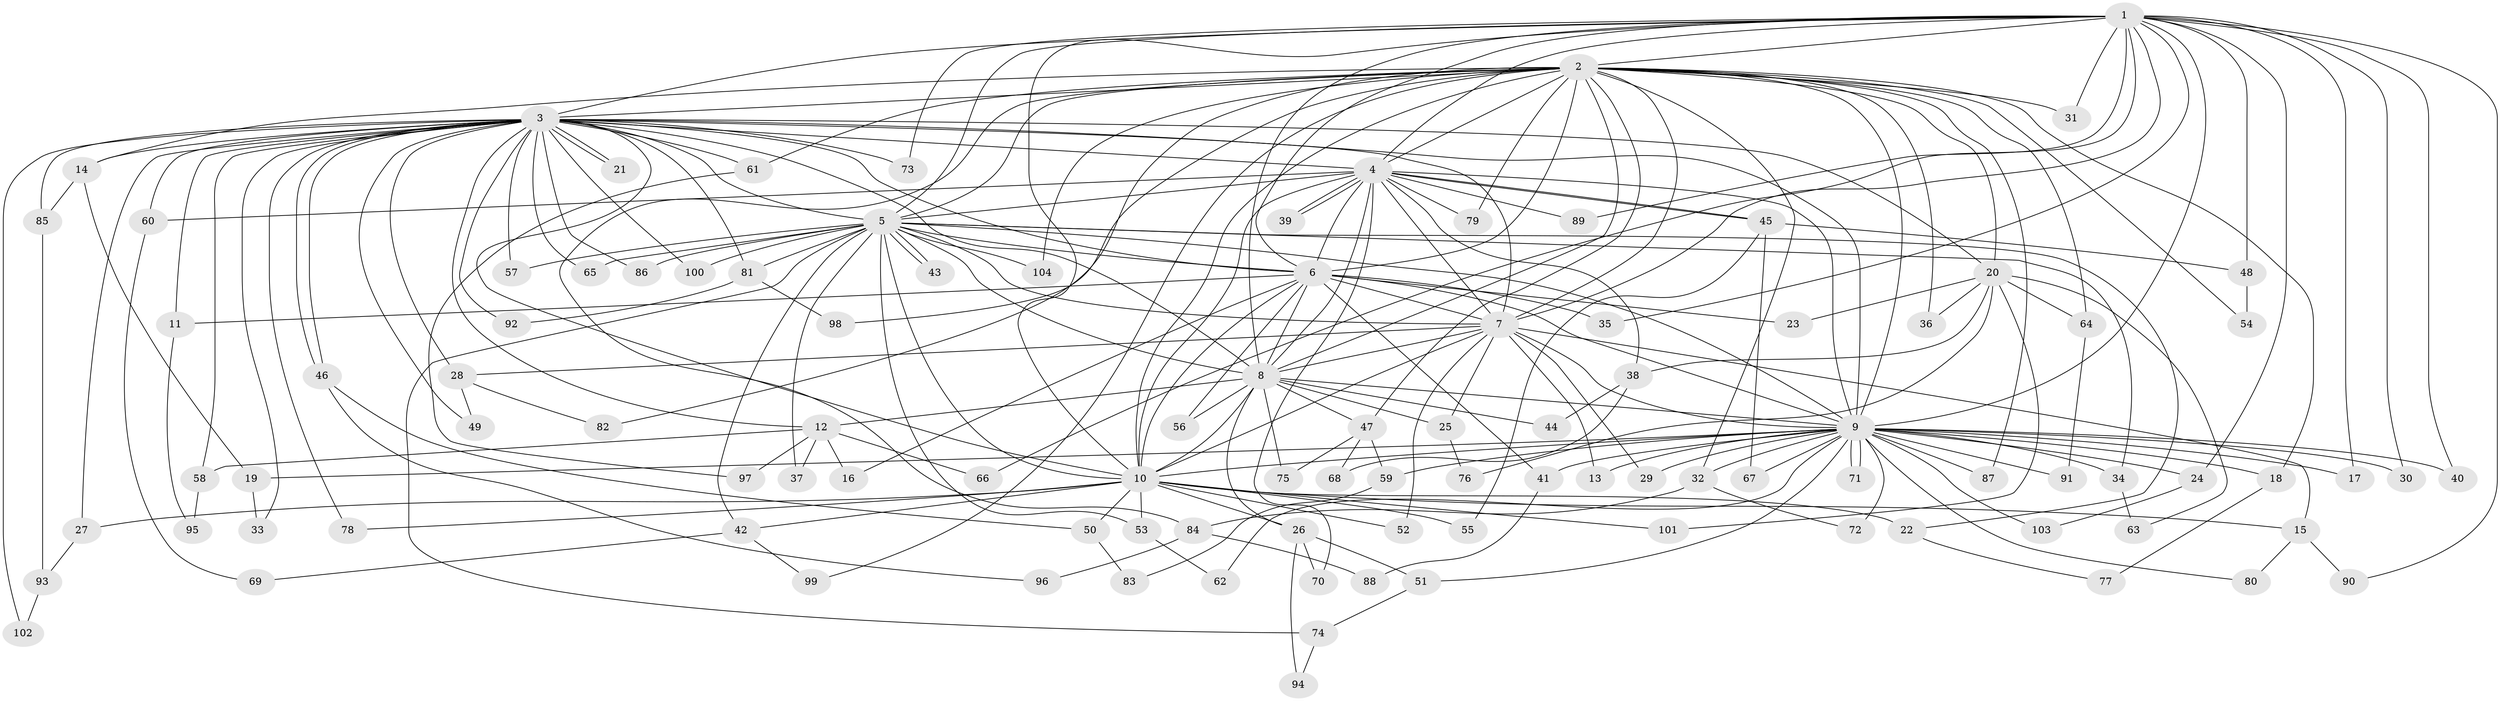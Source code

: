// coarse degree distribution, {21: 0.045454545454545456, 2: 0.29545454545454547, 14: 0.022727272727272728, 3: 0.1590909090909091, 5: 0.09090909090909091, 15: 0.045454545454545456, 9: 0.022727272727272728, 4: 0.13636363636363635, 1: 0.09090909090909091, 12: 0.022727272727272728, 6: 0.022727272727272728, 20: 0.022727272727272728, 16: 0.022727272727272728}
// Generated by graph-tools (version 1.1) at 2025/36/03/04/25 23:36:36]
// undirected, 104 vertices, 233 edges
graph export_dot {
  node [color=gray90,style=filled];
  1;
  2;
  3;
  4;
  5;
  6;
  7;
  8;
  9;
  10;
  11;
  12;
  13;
  14;
  15;
  16;
  17;
  18;
  19;
  20;
  21;
  22;
  23;
  24;
  25;
  26;
  27;
  28;
  29;
  30;
  31;
  32;
  33;
  34;
  35;
  36;
  37;
  38;
  39;
  40;
  41;
  42;
  43;
  44;
  45;
  46;
  47;
  48;
  49;
  50;
  51;
  52;
  53;
  54;
  55;
  56;
  57;
  58;
  59;
  60;
  61;
  62;
  63;
  64;
  65;
  66;
  67;
  68;
  69;
  70;
  71;
  72;
  73;
  74;
  75;
  76;
  77;
  78;
  79;
  80;
  81;
  82;
  83;
  84;
  85;
  86;
  87;
  88;
  89;
  90;
  91;
  92;
  93;
  94;
  95;
  96;
  97;
  98;
  99;
  100;
  101;
  102;
  103;
  104;
  1 -- 2;
  1 -- 3;
  1 -- 4;
  1 -- 5;
  1 -- 6;
  1 -- 7;
  1 -- 8;
  1 -- 9;
  1 -- 10;
  1 -- 17;
  1 -- 24;
  1 -- 30;
  1 -- 31;
  1 -- 35;
  1 -- 40;
  1 -- 48;
  1 -- 66;
  1 -- 73;
  1 -- 89;
  1 -- 90;
  2 -- 3;
  2 -- 4;
  2 -- 5;
  2 -- 6;
  2 -- 7;
  2 -- 8;
  2 -- 9;
  2 -- 10;
  2 -- 14;
  2 -- 18;
  2 -- 20;
  2 -- 31;
  2 -- 32;
  2 -- 36;
  2 -- 47;
  2 -- 54;
  2 -- 61;
  2 -- 64;
  2 -- 79;
  2 -- 82;
  2 -- 84;
  2 -- 87;
  2 -- 98;
  2 -- 99;
  2 -- 104;
  3 -- 4;
  3 -- 5;
  3 -- 6;
  3 -- 7;
  3 -- 8;
  3 -- 9;
  3 -- 10;
  3 -- 11;
  3 -- 12;
  3 -- 14;
  3 -- 20;
  3 -- 21;
  3 -- 21;
  3 -- 27;
  3 -- 28;
  3 -- 33;
  3 -- 46;
  3 -- 46;
  3 -- 49;
  3 -- 57;
  3 -- 58;
  3 -- 60;
  3 -- 61;
  3 -- 65;
  3 -- 73;
  3 -- 78;
  3 -- 81;
  3 -- 85;
  3 -- 86;
  3 -- 92;
  3 -- 100;
  3 -- 102;
  4 -- 5;
  4 -- 6;
  4 -- 7;
  4 -- 8;
  4 -- 9;
  4 -- 10;
  4 -- 38;
  4 -- 39;
  4 -- 39;
  4 -- 45;
  4 -- 45;
  4 -- 60;
  4 -- 70;
  4 -- 79;
  4 -- 89;
  5 -- 6;
  5 -- 7;
  5 -- 8;
  5 -- 9;
  5 -- 10;
  5 -- 22;
  5 -- 34;
  5 -- 37;
  5 -- 42;
  5 -- 43;
  5 -- 43;
  5 -- 53;
  5 -- 57;
  5 -- 65;
  5 -- 74;
  5 -- 81;
  5 -- 86;
  5 -- 100;
  5 -- 104;
  6 -- 7;
  6 -- 8;
  6 -- 9;
  6 -- 10;
  6 -- 11;
  6 -- 16;
  6 -- 23;
  6 -- 35;
  6 -- 41;
  6 -- 56;
  7 -- 8;
  7 -- 9;
  7 -- 10;
  7 -- 13;
  7 -- 15;
  7 -- 25;
  7 -- 28;
  7 -- 29;
  7 -- 52;
  8 -- 9;
  8 -- 10;
  8 -- 12;
  8 -- 25;
  8 -- 26;
  8 -- 44;
  8 -- 47;
  8 -- 56;
  8 -- 75;
  9 -- 10;
  9 -- 13;
  9 -- 17;
  9 -- 18;
  9 -- 19;
  9 -- 24;
  9 -- 29;
  9 -- 30;
  9 -- 32;
  9 -- 34;
  9 -- 40;
  9 -- 41;
  9 -- 51;
  9 -- 59;
  9 -- 62;
  9 -- 67;
  9 -- 71;
  9 -- 71;
  9 -- 72;
  9 -- 80;
  9 -- 87;
  9 -- 91;
  9 -- 103;
  10 -- 15;
  10 -- 22;
  10 -- 26;
  10 -- 27;
  10 -- 42;
  10 -- 50;
  10 -- 52;
  10 -- 53;
  10 -- 55;
  10 -- 78;
  10 -- 101;
  11 -- 95;
  12 -- 16;
  12 -- 37;
  12 -- 58;
  12 -- 66;
  12 -- 97;
  14 -- 19;
  14 -- 85;
  15 -- 80;
  15 -- 90;
  18 -- 77;
  19 -- 33;
  20 -- 23;
  20 -- 36;
  20 -- 38;
  20 -- 63;
  20 -- 64;
  20 -- 76;
  20 -- 101;
  22 -- 77;
  24 -- 103;
  25 -- 76;
  26 -- 51;
  26 -- 70;
  26 -- 94;
  27 -- 93;
  28 -- 49;
  28 -- 82;
  32 -- 72;
  32 -- 84;
  34 -- 63;
  38 -- 44;
  38 -- 68;
  41 -- 88;
  42 -- 69;
  42 -- 99;
  45 -- 48;
  45 -- 55;
  45 -- 67;
  46 -- 50;
  46 -- 96;
  47 -- 59;
  47 -- 68;
  47 -- 75;
  48 -- 54;
  50 -- 83;
  51 -- 74;
  53 -- 62;
  58 -- 95;
  59 -- 83;
  60 -- 69;
  61 -- 97;
  64 -- 91;
  74 -- 94;
  81 -- 92;
  81 -- 98;
  84 -- 88;
  84 -- 96;
  85 -- 93;
  93 -- 102;
}
